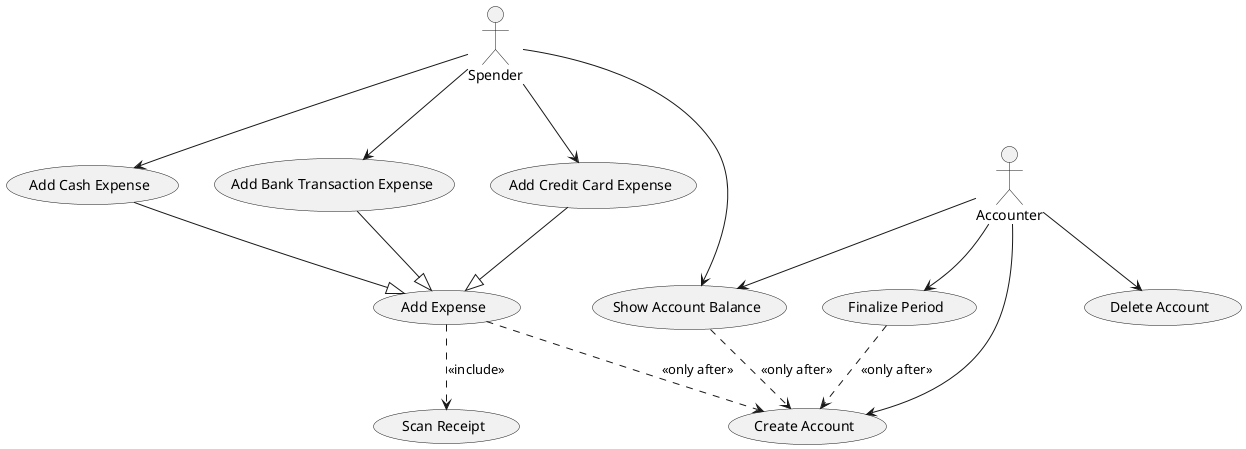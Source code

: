 @startuml
"Add Expense" as (AExp)
"Scan Receipt" as (ScRsp)
"Add Cash Expense" as (ACExp)
"Add Bank Transaction Expense" as (ABTExp)
"Add Credit Card Expense" as (ACCExp)
"Show Account Balance" as (ShwAcc)
"Finalize Period" as (FinPer)
"Create Account" as (CrAcc)
"Delete Account" as (DelAcc)
(AExp) ..> (ScRsp): <<include>>
(ABTExp) --|> (AExp)
(ACExp) --|> (AExp)
(ACCExp) --|> (AExp)
Spender --> (ABTExp)
Spender --> (ACExp)
Spender --> (ACCExp)
Spender --> (ShwAcc)
Accounter --> (FinPer)
Accounter --> (ShwAcc)
Accounter --> (CrAcc)
Accounter --> (DelAcc)
(AExp) ..> (CrAcc): <<only after>>
(FinPer) ..> (CrAcc): <<only after>>
(ShwAcc) ..> (CrAcc): <<only after>>
@enduml

